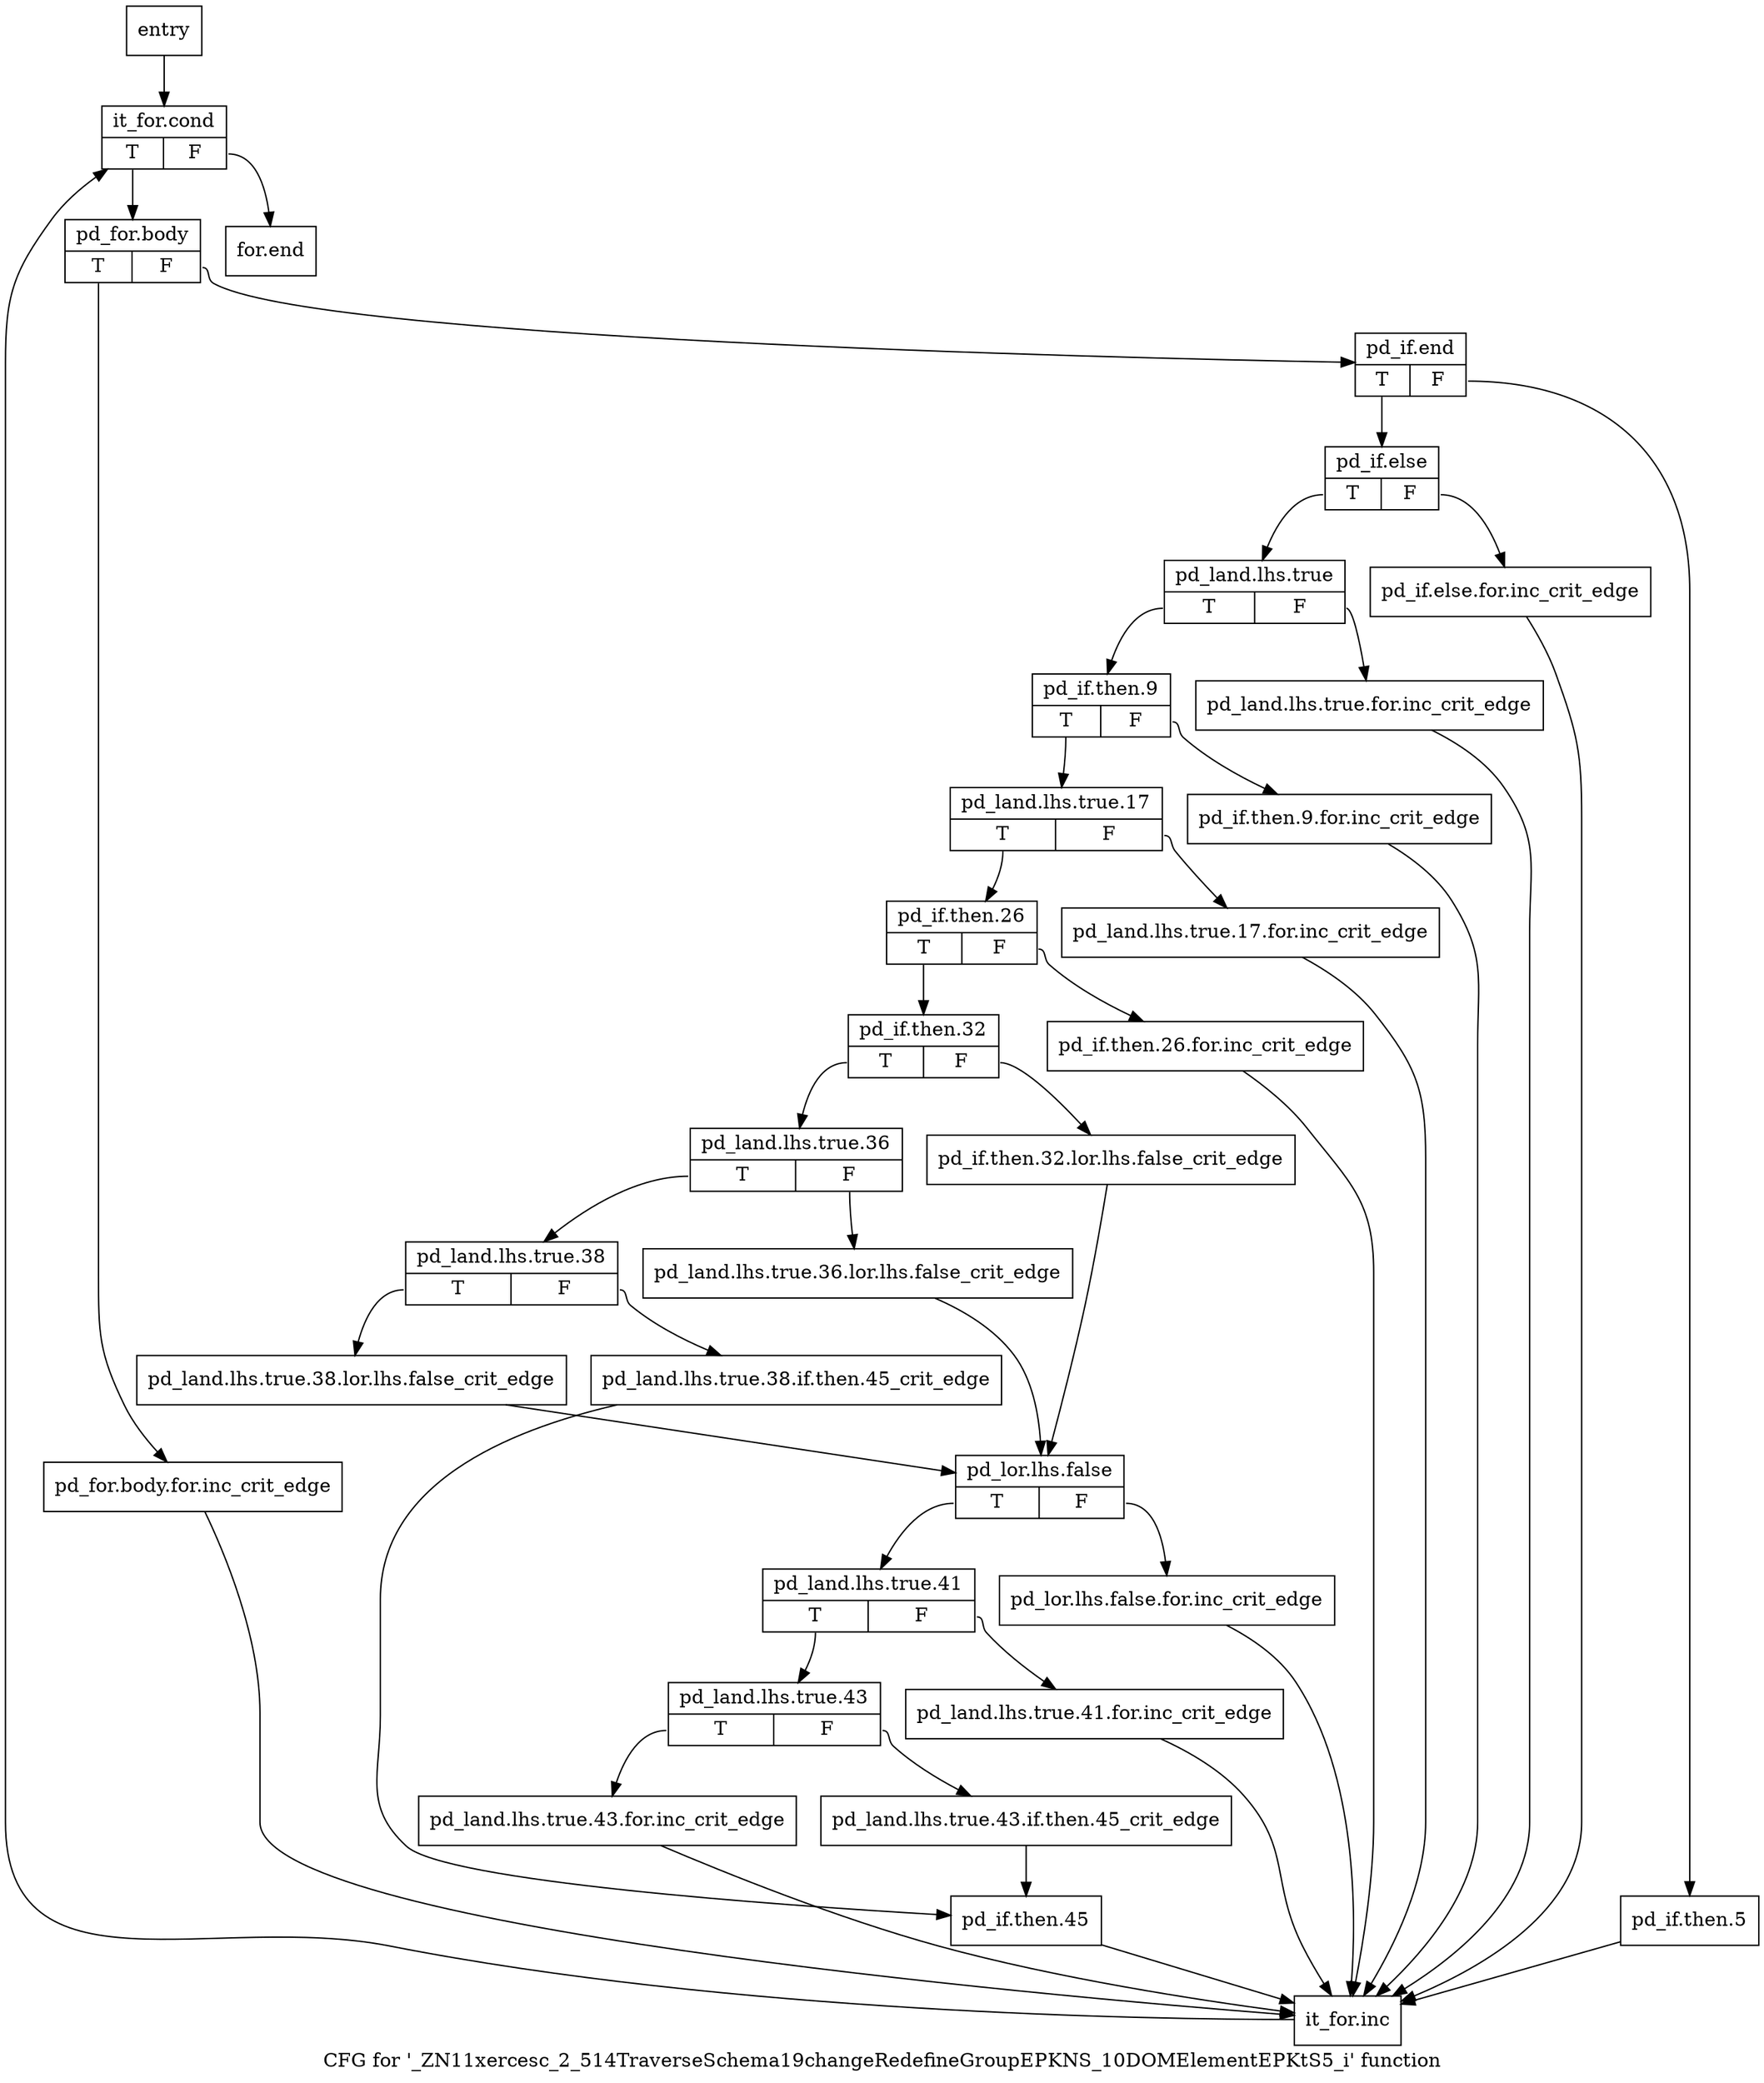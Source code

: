 digraph "CFG for '_ZN11xercesc_2_514TraverseSchema19changeRedefineGroupEPKNS_10DOMElementEPKtS5_i' function" {
	label="CFG for '_ZN11xercesc_2_514TraverseSchema19changeRedefineGroupEPKNS_10DOMElementEPKtS5_i' function";

	Node0x4ba6aa0 [shape=record,label="{entry}"];
	Node0x4ba6aa0 -> Node0x4ba6af0;
	Node0x4ba6af0 [shape=record,label="{it_for.cond|{<s0>T|<s1>F}}"];
	Node0x4ba6af0:s0 -> Node0x4ba6b40;
	Node0x4ba6af0:s1 -> Node0x4ba74a0;
	Node0x4ba6b40 [shape=record,label="{pd_for.body|{<s0>T|<s1>F}}"];
	Node0x4ba6b40:s0 -> Node0x4ba6b90;
	Node0x4ba6b40:s1 -> Node0x4ba6be0;
	Node0x4ba6b90 [shape=record,label="{pd_for.body.for.inc_crit_edge}"];
	Node0x4ba6b90 -> Node0x4ba7450;
	Node0x4ba6be0 [shape=record,label="{pd_if.end|{<s0>T|<s1>F}}"];
	Node0x4ba6be0:s0 -> Node0x4ba6c80;
	Node0x4ba6be0:s1 -> Node0x4ba6c30;
	Node0x4ba6c30 [shape=record,label="{pd_if.then.5}"];
	Node0x4ba6c30 -> Node0x4ba7450;
	Node0x4ba6c80 [shape=record,label="{pd_if.else|{<s0>T|<s1>F}}"];
	Node0x4ba6c80:s0 -> Node0x4ba6d20;
	Node0x4ba6c80:s1 -> Node0x4ba6cd0;
	Node0x4ba6cd0 [shape=record,label="{pd_if.else.for.inc_crit_edge}"];
	Node0x4ba6cd0 -> Node0x4ba7450;
	Node0x4ba6d20 [shape=record,label="{pd_land.lhs.true|{<s0>T|<s1>F}}"];
	Node0x4ba6d20:s0 -> Node0x4ba6dc0;
	Node0x4ba6d20:s1 -> Node0x4ba6d70;
	Node0x4ba6d70 [shape=record,label="{pd_land.lhs.true.for.inc_crit_edge}"];
	Node0x4ba6d70 -> Node0x4ba7450;
	Node0x4ba6dc0 [shape=record,label="{pd_if.then.9|{<s0>T|<s1>F}}"];
	Node0x4ba6dc0:s0 -> Node0x4ba6e60;
	Node0x4ba6dc0:s1 -> Node0x4ba6e10;
	Node0x4ba6e10 [shape=record,label="{pd_if.then.9.for.inc_crit_edge}"];
	Node0x4ba6e10 -> Node0x4ba7450;
	Node0x4ba6e60 [shape=record,label="{pd_land.lhs.true.17|{<s0>T|<s1>F}}"];
	Node0x4ba6e60:s0 -> Node0x4ba6f00;
	Node0x4ba6e60:s1 -> Node0x4ba6eb0;
	Node0x4ba6eb0 [shape=record,label="{pd_land.lhs.true.17.for.inc_crit_edge}"];
	Node0x4ba6eb0 -> Node0x4ba7450;
	Node0x4ba6f00 [shape=record,label="{pd_if.then.26|{<s0>T|<s1>F}}"];
	Node0x4ba6f00:s0 -> Node0x4ba6fa0;
	Node0x4ba6f00:s1 -> Node0x4ba6f50;
	Node0x4ba6f50 [shape=record,label="{pd_if.then.26.for.inc_crit_edge}"];
	Node0x4ba6f50 -> Node0x4ba7450;
	Node0x4ba6fa0 [shape=record,label="{pd_if.then.32|{<s0>T|<s1>F}}"];
	Node0x4ba6fa0:s0 -> Node0x4ba7040;
	Node0x4ba6fa0:s1 -> Node0x4ba6ff0;
	Node0x4ba6ff0 [shape=record,label="{pd_if.then.32.lor.lhs.false_crit_edge}"];
	Node0x4ba6ff0 -> Node0x4ba71d0;
	Node0x4ba7040 [shape=record,label="{pd_land.lhs.true.36|{<s0>T|<s1>F}}"];
	Node0x4ba7040:s0 -> Node0x4ba70e0;
	Node0x4ba7040:s1 -> Node0x4ba7090;
	Node0x4ba7090 [shape=record,label="{pd_land.lhs.true.36.lor.lhs.false_crit_edge}"];
	Node0x4ba7090 -> Node0x4ba71d0;
	Node0x4ba70e0 [shape=record,label="{pd_land.lhs.true.38|{<s0>T|<s1>F}}"];
	Node0x4ba70e0:s0 -> Node0x4ba7180;
	Node0x4ba70e0:s1 -> Node0x4ba7130;
	Node0x4ba7130 [shape=record,label="{pd_land.lhs.true.38.if.then.45_crit_edge}"];
	Node0x4ba7130 -> Node0x4ba7400;
	Node0x4ba7180 [shape=record,label="{pd_land.lhs.true.38.lor.lhs.false_crit_edge}"];
	Node0x4ba7180 -> Node0x4ba71d0;
	Node0x4ba71d0 [shape=record,label="{pd_lor.lhs.false|{<s0>T|<s1>F}}"];
	Node0x4ba71d0:s0 -> Node0x4ba7270;
	Node0x4ba71d0:s1 -> Node0x4ba7220;
	Node0x4ba7220 [shape=record,label="{pd_lor.lhs.false.for.inc_crit_edge}"];
	Node0x4ba7220 -> Node0x4ba7450;
	Node0x4ba7270 [shape=record,label="{pd_land.lhs.true.41|{<s0>T|<s1>F}}"];
	Node0x4ba7270:s0 -> Node0x4ba7310;
	Node0x4ba7270:s1 -> Node0x4ba72c0;
	Node0x4ba72c0 [shape=record,label="{pd_land.lhs.true.41.for.inc_crit_edge}"];
	Node0x4ba72c0 -> Node0x4ba7450;
	Node0x4ba7310 [shape=record,label="{pd_land.lhs.true.43|{<s0>T|<s1>F}}"];
	Node0x4ba7310:s0 -> Node0x4ba73b0;
	Node0x4ba7310:s1 -> Node0x4ba7360;
	Node0x4ba7360 [shape=record,label="{pd_land.lhs.true.43.if.then.45_crit_edge}"];
	Node0x4ba7360 -> Node0x4ba7400;
	Node0x4ba73b0 [shape=record,label="{pd_land.lhs.true.43.for.inc_crit_edge}"];
	Node0x4ba73b0 -> Node0x4ba7450;
	Node0x4ba7400 [shape=record,label="{pd_if.then.45}"];
	Node0x4ba7400 -> Node0x4ba7450;
	Node0x4ba7450 [shape=record,label="{it_for.inc}"];
	Node0x4ba7450 -> Node0x4ba6af0;
	Node0x4ba74a0 [shape=record,label="{for.end}"];
}
